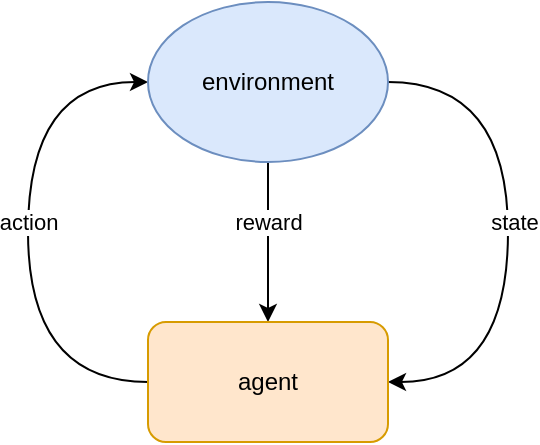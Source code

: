 <mxfile version="14.1.4" type="device"><diagram id="UinvNb5v5JYmcyR1ylly" name="Page-1"><mxGraphModel dx="981" dy="529" grid="1" gridSize="10" guides="1" tooltips="1" connect="1" arrows="1" fold="1" page="1" pageScale="1" pageWidth="827" pageHeight="1169" math="0" shadow="0"><root><mxCell id="0"/><mxCell id="1" parent="0"/><mxCell id="p8X_Y0ZsyhDvNb0SZCRi-7" value="" style="endArrow=none;html=1;endFill=0;startArrow=classic;startFill=1;edgeStyle=orthogonalEdgeStyle;curved=1;entryX=1;entryY=0.5;entryDx=0;entryDy=0;exitX=1;exitY=0.5;exitDx=0;exitDy=0;" parent="1" source="pQ8t6XVng9ZST-tHAKdJ-2" target="pQ8t6XVng9ZST-tHAKdJ-1" edge="1"><mxGeometry width="50" height="50" relative="1" as="geometry"><mxPoint x="280" y="270" as="sourcePoint"/><mxPoint x="280" y="100" as="targetPoint"/><Array as="points"><mxPoint x="320" y="260"/><mxPoint x="320" y="110"/></Array></mxGeometry></mxCell><mxCell id="p8X_Y0ZsyhDvNb0SZCRi-9" value="state" style="edgeLabel;html=1;align=center;verticalAlign=middle;resizable=0;points=[];" parent="p8X_Y0ZsyhDvNb0SZCRi-7" vertex="1" connectable="0"><mxGeometry x="-0.087" y="-1" relative="1" as="geometry"><mxPoint x="1.25" y="-16.62" as="offset"/></mxGeometry></mxCell><mxCell id="p8X_Y0ZsyhDvNb0SZCRi-13" value="" style="endArrow=none;html=1;exitX=0.5;exitY=0;exitDx=0;exitDy=0;startArrow=classic;startFill=1;endFill=0;entryX=0.5;entryY=1;entryDx=0;entryDy=0;" parent="1" source="pQ8t6XVng9ZST-tHAKdJ-2" edge="1" target="pQ8t6XVng9ZST-tHAKdJ-1"><mxGeometry width="50" height="50" relative="1" as="geometry"><mxPoint x="199.5" y="230" as="sourcePoint"/><mxPoint x="240" y="160" as="targetPoint"/></mxGeometry></mxCell><mxCell id="p8X_Y0ZsyhDvNb0SZCRi-14" value="reward" style="edgeLabel;html=1;align=center;verticalAlign=middle;resizable=0;points=[];" parent="p8X_Y0ZsyhDvNb0SZCRi-13" vertex="1" connectable="0"><mxGeometry x="-0.087" y="-1" relative="1" as="geometry"><mxPoint x="-1" y="-13.45" as="offset"/></mxGeometry></mxCell><mxCell id="p8X_Y0ZsyhDvNb0SZCRi-17" value="" style="endArrow=classic;html=1;edgeStyle=orthogonalEdgeStyle;curved=1;startArrow=none;startFill=0;exitX=0;exitY=0.5;exitDx=0;exitDy=0;entryX=0;entryY=0.5;entryDx=0;entryDy=0;endFill=1;" parent="1" source="pQ8t6XVng9ZST-tHAKdJ-2" target="pQ8t6XVng9ZST-tHAKdJ-1" edge="1"><mxGeometry width="50" height="50" relative="1" as="geometry"><mxPoint x="130" y="270" as="sourcePoint"/><mxPoint x="130" y="90" as="targetPoint"/><Array as="points"><mxPoint x="80" y="260"/><mxPoint x="80" y="110"/></Array></mxGeometry></mxCell><mxCell id="p8X_Y0ZsyhDvNb0SZCRi-18" value="action" style="edgeLabel;html=1;align=center;verticalAlign=middle;resizable=0;points=[];" parent="p8X_Y0ZsyhDvNb0SZCRi-17" vertex="1" connectable="0"><mxGeometry x="-0.087" y="-1" relative="1" as="geometry"><mxPoint x="-1" y="-16.55" as="offset"/></mxGeometry></mxCell><mxCell id="pQ8t6XVng9ZST-tHAKdJ-1" value="environment" style="ellipse;whiteSpace=wrap;html=1;fillColor=#dae8fc;strokeColor=#6c8ebf;" vertex="1" parent="1"><mxGeometry x="140" y="70" width="120" height="80" as="geometry"/></mxCell><mxCell id="pQ8t6XVng9ZST-tHAKdJ-2" value="agent" style="rounded=1;whiteSpace=wrap;html=1;fillColor=#ffe6cc;strokeColor=#d79b00;" vertex="1" parent="1"><mxGeometry x="140" y="230" width="120" height="60" as="geometry"/></mxCell></root></mxGraphModel></diagram></mxfile>